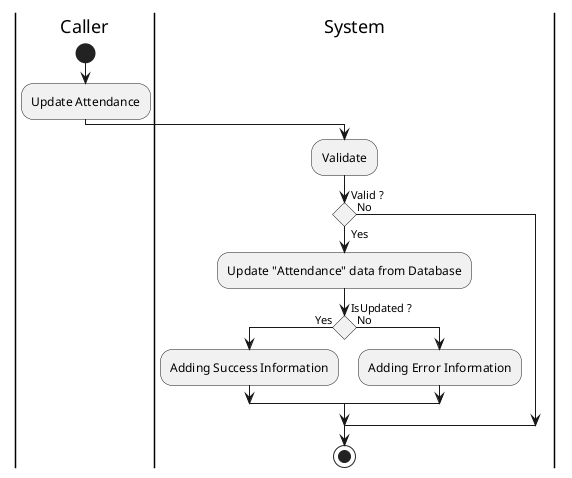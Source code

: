 @startuml UpdateAttendance

skinparam ConditionEndStyle hline
skinparam conditionStyle diamond
skinparam Monochrome true
skinparam Shadowing false

|Caller|
start
:Update Attendance;

|System|
:Validate;

if (Valid ?) then (Yes)
    :Update "Attendance" data from Database;

    if (IsUpdated ?) then (Yes)
        :Adding Success Information;
    else (No)
        :Adding Error Information;
    endif
else (No)
endif
stop

@enduml